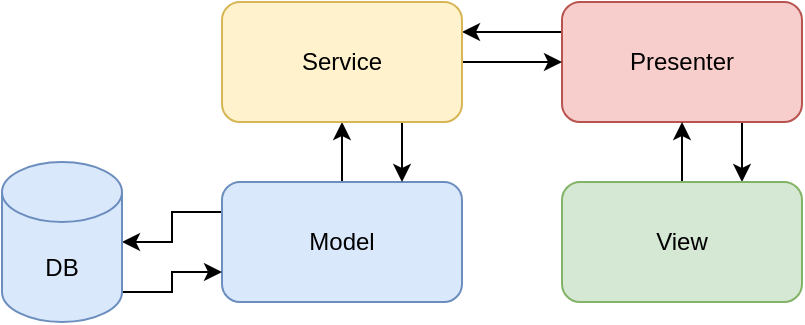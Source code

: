 <mxfile version="15.7.3" type="github">
  <diagram id="cCoEdJMjLygmv56DBtWF" name="Page-1">
    <mxGraphModel dx="910" dy="475" grid="1" gridSize="10" guides="1" tooltips="1" connect="1" arrows="1" fold="1" page="1" pageScale="1" pageWidth="850" pageHeight="1100" math="0" shadow="0">
      <root>
        <mxCell id="0" />
        <mxCell id="1" parent="0" />
        <mxCell id="KceS46IqUDlQUfkdjJol-10" style="edgeStyle=orthogonalEdgeStyle;rounded=0;orthogonalLoop=1;jettySize=auto;html=1;exitX=0;exitY=0.25;exitDx=0;exitDy=0;entryX=1;entryY=0.25;entryDx=0;entryDy=0;" edge="1" parent="1" source="KceS46IqUDlQUfkdjJol-1" target="KceS46IqUDlQUfkdjJol-4">
          <mxGeometry relative="1" as="geometry" />
        </mxCell>
        <mxCell id="KceS46IqUDlQUfkdjJol-12" style="edgeStyle=orthogonalEdgeStyle;rounded=0;orthogonalLoop=1;jettySize=auto;html=1;exitX=0.75;exitY=1;exitDx=0;exitDy=0;entryX=0.75;entryY=0;entryDx=0;entryDy=0;" edge="1" parent="1" source="KceS46IqUDlQUfkdjJol-1" target="KceS46IqUDlQUfkdjJol-3">
          <mxGeometry relative="1" as="geometry" />
        </mxCell>
        <mxCell id="KceS46IqUDlQUfkdjJol-1" value="Presenter" style="rounded=1;whiteSpace=wrap;html=1;fillColor=#f8cecc;strokeColor=#b85450;" vertex="1" parent="1">
          <mxGeometry x="360" y="80" width="120" height="60" as="geometry" />
        </mxCell>
        <mxCell id="KceS46IqUDlQUfkdjJol-7" style="edgeStyle=orthogonalEdgeStyle;rounded=0;orthogonalLoop=1;jettySize=auto;html=1;" edge="1" parent="1" source="KceS46IqUDlQUfkdjJol-2" target="KceS46IqUDlQUfkdjJol-4">
          <mxGeometry relative="1" as="geometry" />
        </mxCell>
        <mxCell id="KceS46IqUDlQUfkdjJol-19" style="edgeStyle=orthogonalEdgeStyle;rounded=0;orthogonalLoop=1;jettySize=auto;html=1;exitX=0;exitY=0.25;exitDx=0;exitDy=0;entryX=1;entryY=0.5;entryDx=0;entryDy=0;entryPerimeter=0;" edge="1" parent="1" source="KceS46IqUDlQUfkdjJol-2" target="KceS46IqUDlQUfkdjJol-5">
          <mxGeometry relative="1" as="geometry" />
        </mxCell>
        <mxCell id="KceS46IqUDlQUfkdjJol-2" value="Model" style="rounded=1;whiteSpace=wrap;html=1;fillColor=#dae8fc;strokeColor=#6c8ebf;" vertex="1" parent="1">
          <mxGeometry x="190" y="170" width="120" height="60" as="geometry" />
        </mxCell>
        <mxCell id="KceS46IqUDlQUfkdjJol-11" style="edgeStyle=orthogonalEdgeStyle;rounded=0;orthogonalLoop=1;jettySize=auto;html=1;exitX=0.5;exitY=0;exitDx=0;exitDy=0;entryX=0.5;entryY=1;entryDx=0;entryDy=0;" edge="1" parent="1" source="KceS46IqUDlQUfkdjJol-3" target="KceS46IqUDlQUfkdjJol-1">
          <mxGeometry relative="1" as="geometry" />
        </mxCell>
        <mxCell id="KceS46IqUDlQUfkdjJol-3" value="View" style="rounded=1;whiteSpace=wrap;html=1;fillColor=#d5e8d4;strokeColor=#82b366;" vertex="1" parent="1">
          <mxGeometry x="360" y="170" width="120" height="60" as="geometry" />
        </mxCell>
        <mxCell id="KceS46IqUDlQUfkdjJol-8" style="edgeStyle=orthogonalEdgeStyle;rounded=0;orthogonalLoop=1;jettySize=auto;html=1;exitX=0.75;exitY=1;exitDx=0;exitDy=0;entryX=0.75;entryY=0;entryDx=0;entryDy=0;" edge="1" parent="1" source="KceS46IqUDlQUfkdjJol-4" target="KceS46IqUDlQUfkdjJol-2">
          <mxGeometry relative="1" as="geometry" />
        </mxCell>
        <mxCell id="KceS46IqUDlQUfkdjJol-9" style="edgeStyle=orthogonalEdgeStyle;rounded=0;orthogonalLoop=1;jettySize=auto;html=1;entryX=0;entryY=0.5;entryDx=0;entryDy=0;" edge="1" parent="1" source="KceS46IqUDlQUfkdjJol-4" target="KceS46IqUDlQUfkdjJol-1">
          <mxGeometry relative="1" as="geometry" />
        </mxCell>
        <mxCell id="KceS46IqUDlQUfkdjJol-4" value="Service" style="rounded=1;whiteSpace=wrap;html=1;fillColor=#fff2cc;strokeColor=#d6b656;" vertex="1" parent="1">
          <mxGeometry x="190" y="80" width="120" height="60" as="geometry" />
        </mxCell>
        <mxCell id="KceS46IqUDlQUfkdjJol-18" style="edgeStyle=orthogonalEdgeStyle;rounded=0;orthogonalLoop=1;jettySize=auto;html=1;exitX=1;exitY=1;exitDx=0;exitDy=-15;exitPerimeter=0;entryX=0;entryY=0.75;entryDx=0;entryDy=0;" edge="1" parent="1" source="KceS46IqUDlQUfkdjJol-5" target="KceS46IqUDlQUfkdjJol-2">
          <mxGeometry relative="1" as="geometry" />
        </mxCell>
        <mxCell id="KceS46IqUDlQUfkdjJol-5" value="DB" style="shape=cylinder3;whiteSpace=wrap;html=1;boundedLbl=1;backgroundOutline=1;size=15;fillColor=#dae8fc;strokeColor=#6c8ebf;" vertex="1" parent="1">
          <mxGeometry x="80" y="160" width="60" height="80" as="geometry" />
        </mxCell>
      </root>
    </mxGraphModel>
  </diagram>
</mxfile>
